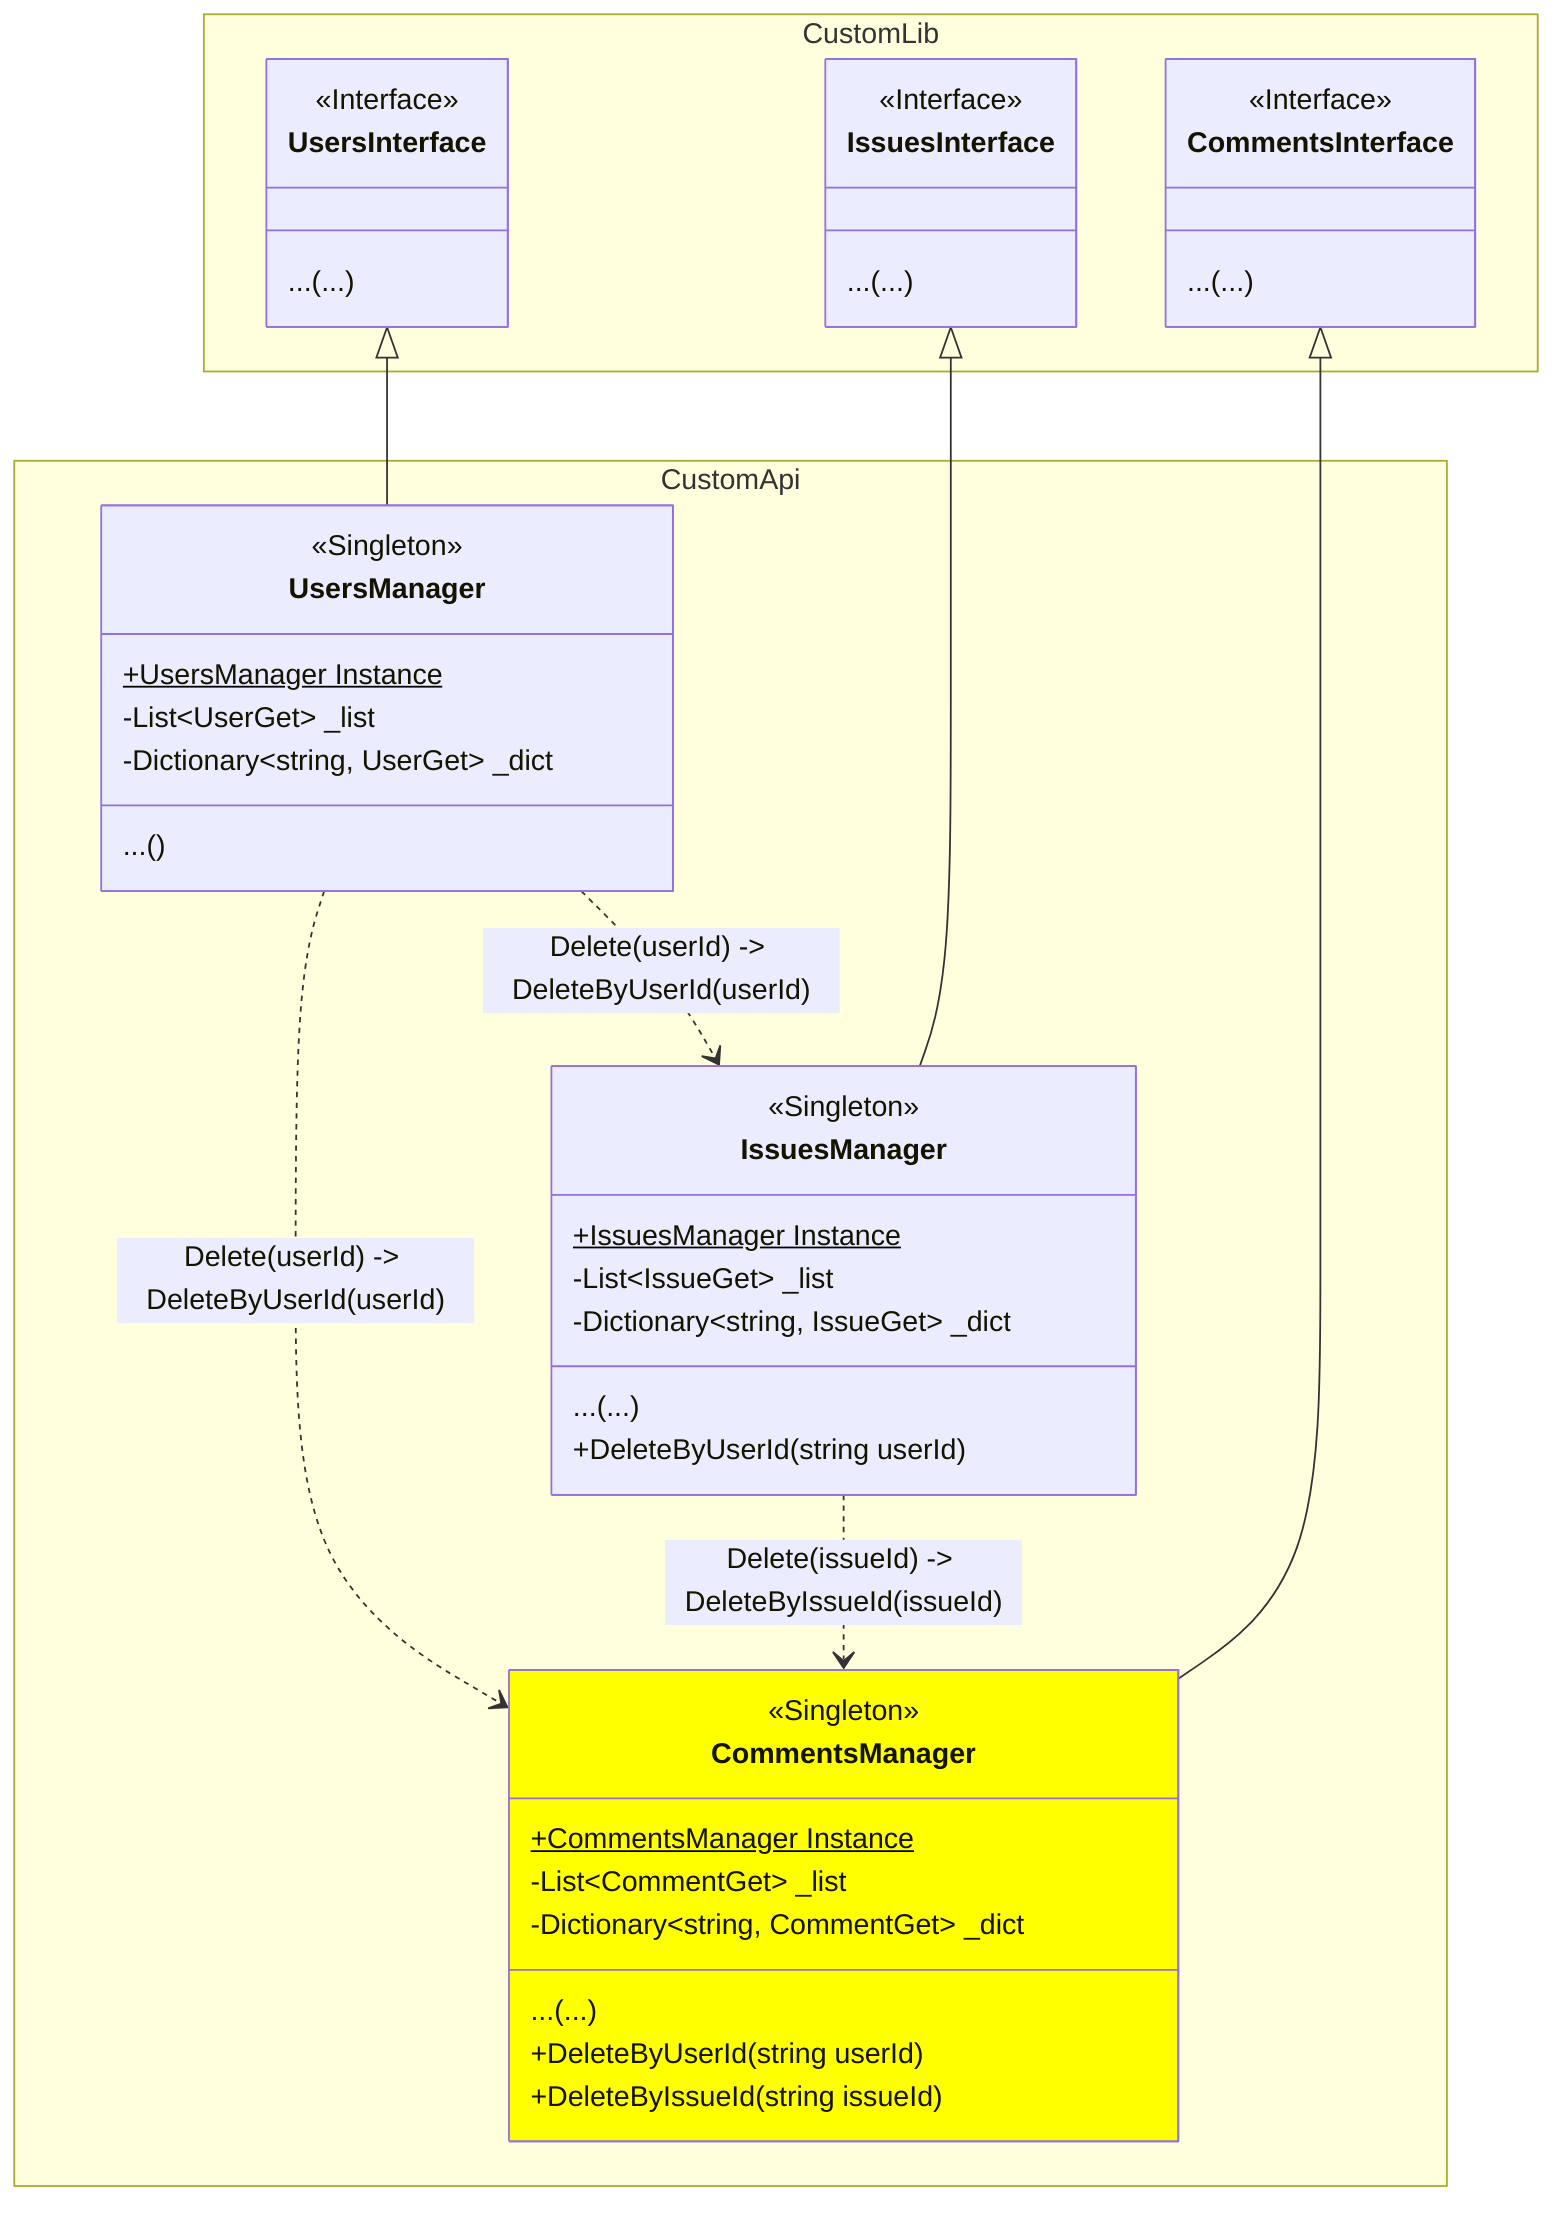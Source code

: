 classDiagram

    namespace CustomLib {
        class UsersInterface {
            <<Interface>>
            ...(...)
        }
        class IssuesInterface {
            <<Interface>>
            ...(...)
        }
        class CommentsInterface {
            <<Interface>>
            ...(...)
        }
    }

    namespace CustomApi {
        class UsersManager {
            <<Singleton>>
            +UsersManager Instance$
            -List~UserGet~ _list
            -Dictionary~string, UserGet~ _dict
            ...()
        }
        class IssuesManager {
            <<Singleton>>
            +IssuesManager Instance$
            -List~IssueGet~ _list
            -Dictionary~string, IssueGet~ _dict
            ...(...)
            +DeleteByUserId(string userId)
        }
        class CommentsManager {
            <<Singleton>>
            +CommentsManager Instance$
            -List~CommentGet~ _list
            -Dictionary~string, CommentGet~ _dict
            ...(...)
            +DeleteByUserId(string userId)
            +DeleteByIssueId(string issueId)
        }
    }

    UsersInterface <|-- UsersManager
    IssuesInterface <|-- IssuesManager
    CommentsInterface <|-- CommentsManager

    UsersManager ..> IssuesManager : Delete(userId) -> DeleteByUserId(userId)
    UsersManager ..> CommentsManager : Delete(userId) -> DeleteByUserId(userId)

    IssuesManager ..> CommentsManager : Delete(issueId) -> DeleteByIssueId(issueId)

    style CommentsManager fill:yellow